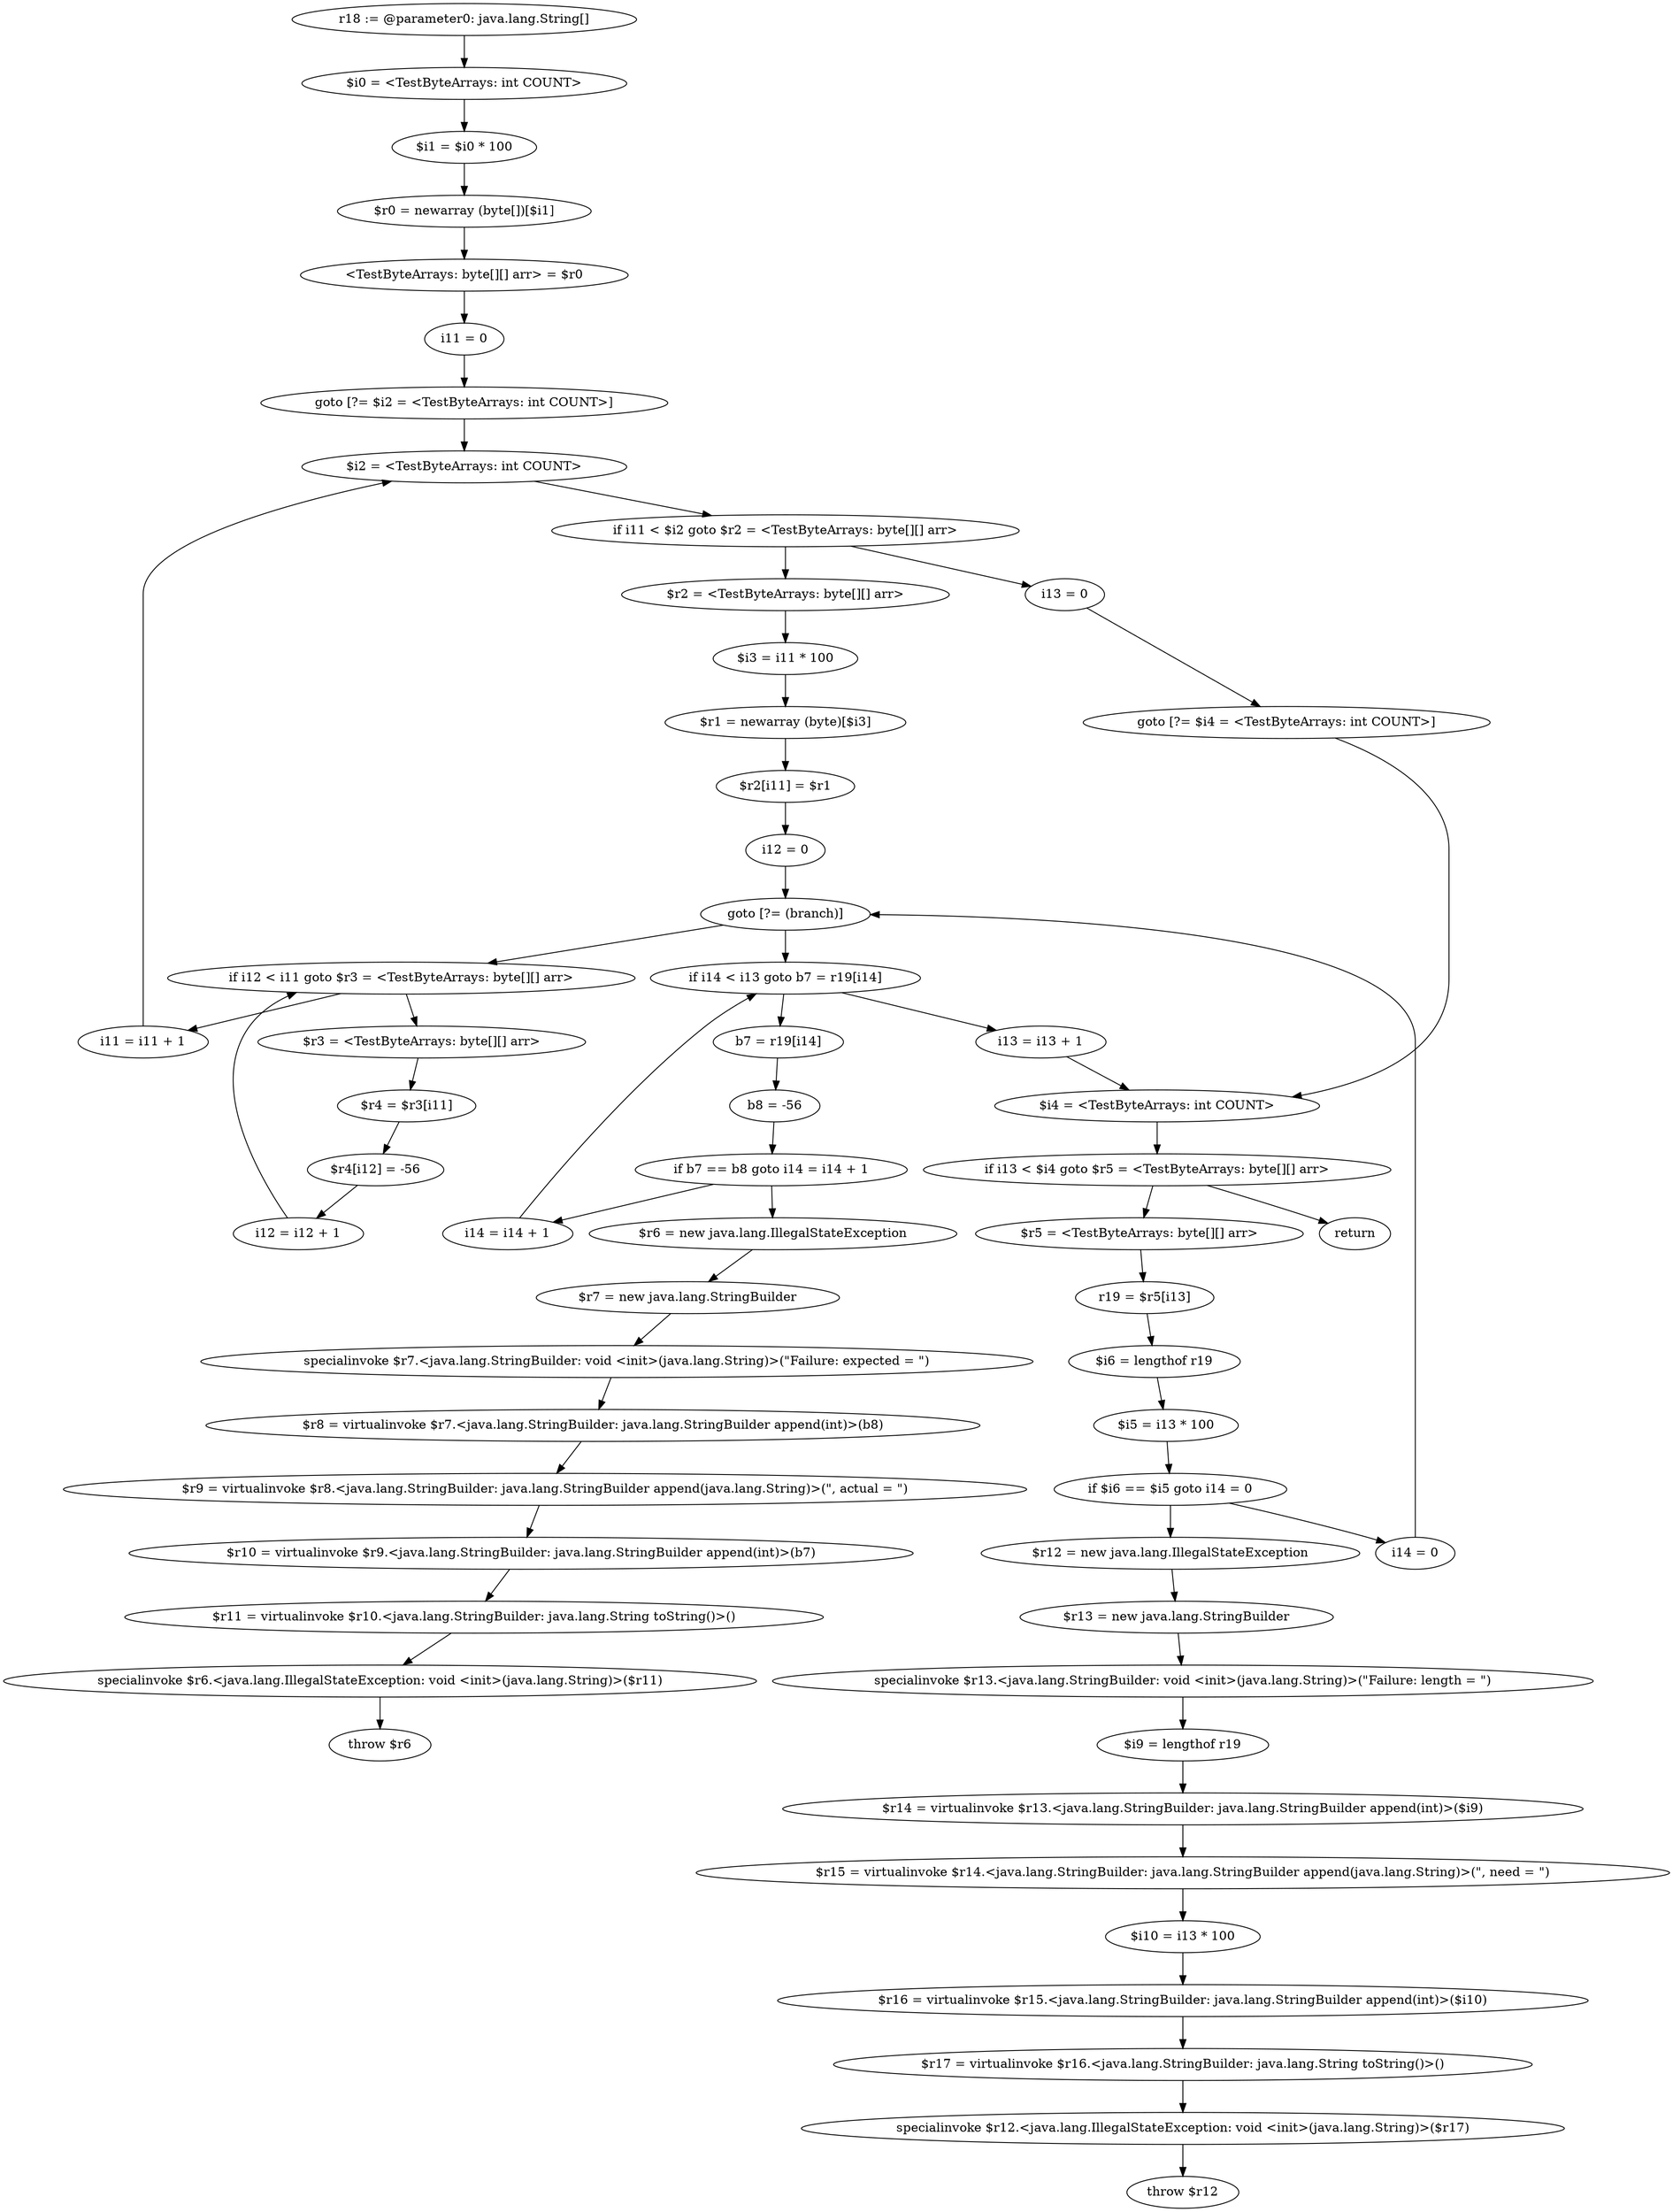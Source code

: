 digraph "unitGraph" {
    "r18 := @parameter0: java.lang.String[]"
    "$i0 = <TestByteArrays: int COUNT>"
    "$i1 = $i0 * 100"
    "$r0 = newarray (byte[])[$i1]"
    "<TestByteArrays: byte[][] arr> = $r0"
    "i11 = 0"
    "goto [?= $i2 = <TestByteArrays: int COUNT>]"
    "$r2 = <TestByteArrays: byte[][] arr>"
    "$i3 = i11 * 100"
    "$r1 = newarray (byte)[$i3]"
    "$r2[i11] = $r1"
    "i12 = 0"
    "goto [?= (branch)]"
    "$r3 = <TestByteArrays: byte[][] arr>"
    "$r4 = $r3[i11]"
    "$r4[i12] = -56"
    "i12 = i12 + 1"
    "if i12 < i11 goto $r3 = <TestByteArrays: byte[][] arr>"
    "i11 = i11 + 1"
    "$i2 = <TestByteArrays: int COUNT>"
    "if i11 < $i2 goto $r2 = <TestByteArrays: byte[][] arr>"
    "i13 = 0"
    "goto [?= $i4 = <TestByteArrays: int COUNT>]"
    "$r5 = <TestByteArrays: byte[][] arr>"
    "r19 = $r5[i13]"
    "$i6 = lengthof r19"
    "$i5 = i13 * 100"
    "if $i6 == $i5 goto i14 = 0"
    "$r12 = new java.lang.IllegalStateException"
    "$r13 = new java.lang.StringBuilder"
    "specialinvoke $r13.<java.lang.StringBuilder: void <init>(java.lang.String)>(\"Failure: length = \")"
    "$i9 = lengthof r19"
    "$r14 = virtualinvoke $r13.<java.lang.StringBuilder: java.lang.StringBuilder append(int)>($i9)"
    "$r15 = virtualinvoke $r14.<java.lang.StringBuilder: java.lang.StringBuilder append(java.lang.String)>(\", need = \")"
    "$i10 = i13 * 100"
    "$r16 = virtualinvoke $r15.<java.lang.StringBuilder: java.lang.StringBuilder append(int)>($i10)"
    "$r17 = virtualinvoke $r16.<java.lang.StringBuilder: java.lang.String toString()>()"
    "specialinvoke $r12.<java.lang.IllegalStateException: void <init>(java.lang.String)>($r17)"
    "throw $r12"
    "i14 = 0"
    "b7 = r19[i14]"
    "b8 = -56"
    "if b7 == b8 goto i14 = i14 + 1"
    "$r6 = new java.lang.IllegalStateException"
    "$r7 = new java.lang.StringBuilder"
    "specialinvoke $r7.<java.lang.StringBuilder: void <init>(java.lang.String)>(\"Failure: expected = \")"
    "$r8 = virtualinvoke $r7.<java.lang.StringBuilder: java.lang.StringBuilder append(int)>(b8)"
    "$r9 = virtualinvoke $r8.<java.lang.StringBuilder: java.lang.StringBuilder append(java.lang.String)>(\", actual = \")"
    "$r10 = virtualinvoke $r9.<java.lang.StringBuilder: java.lang.StringBuilder append(int)>(b7)"
    "$r11 = virtualinvoke $r10.<java.lang.StringBuilder: java.lang.String toString()>()"
    "specialinvoke $r6.<java.lang.IllegalStateException: void <init>(java.lang.String)>($r11)"
    "throw $r6"
    "i14 = i14 + 1"
    "if i14 < i13 goto b7 = r19[i14]"
    "i13 = i13 + 1"
    "$i4 = <TestByteArrays: int COUNT>"
    "if i13 < $i4 goto $r5 = <TestByteArrays: byte[][] arr>"
    "return"
    "r18 := @parameter0: java.lang.String[]"->"$i0 = <TestByteArrays: int COUNT>";
    "$i0 = <TestByteArrays: int COUNT>"->"$i1 = $i0 * 100";
    "$i1 = $i0 * 100"->"$r0 = newarray (byte[])[$i1]";
    "$r0 = newarray (byte[])[$i1]"->"<TestByteArrays: byte[][] arr> = $r0";
    "<TestByteArrays: byte[][] arr> = $r0"->"i11 = 0";
    "i11 = 0"->"goto [?= $i2 = <TestByteArrays: int COUNT>]";
    "goto [?= $i2 = <TestByteArrays: int COUNT>]"->"$i2 = <TestByteArrays: int COUNT>";
    "$r2 = <TestByteArrays: byte[][] arr>"->"$i3 = i11 * 100";
    "$i3 = i11 * 100"->"$r1 = newarray (byte)[$i3]";
    "$r1 = newarray (byte)[$i3]"->"$r2[i11] = $r1";
    "$r2[i11] = $r1"->"i12 = 0";
    "i12 = 0"->"goto [?= (branch)]";
    "goto [?= (branch)]"->"if i12 < i11 goto $r3 = <TestByteArrays: byte[][] arr>";
    "$r3 = <TestByteArrays: byte[][] arr>"->"$r4 = $r3[i11]";
    "$r4 = $r3[i11]"->"$r4[i12] = -56";
    "$r4[i12] = -56"->"i12 = i12 + 1";
    "i12 = i12 + 1"->"if i12 < i11 goto $r3 = <TestByteArrays: byte[][] arr>";
    "if i12 < i11 goto $r3 = <TestByteArrays: byte[][] arr>"->"i11 = i11 + 1";
    "if i12 < i11 goto $r3 = <TestByteArrays: byte[][] arr>"->"$r3 = <TestByteArrays: byte[][] arr>";
    "i11 = i11 + 1"->"$i2 = <TestByteArrays: int COUNT>";
    "$i2 = <TestByteArrays: int COUNT>"->"if i11 < $i2 goto $r2 = <TestByteArrays: byte[][] arr>";
    "if i11 < $i2 goto $r2 = <TestByteArrays: byte[][] arr>"->"i13 = 0";
    "if i11 < $i2 goto $r2 = <TestByteArrays: byte[][] arr>"->"$r2 = <TestByteArrays: byte[][] arr>";
    "i13 = 0"->"goto [?= $i4 = <TestByteArrays: int COUNT>]";
    "goto [?= $i4 = <TestByteArrays: int COUNT>]"->"$i4 = <TestByteArrays: int COUNT>";
    "$r5 = <TestByteArrays: byte[][] arr>"->"r19 = $r5[i13]";
    "r19 = $r5[i13]"->"$i6 = lengthof r19";
    "$i6 = lengthof r19"->"$i5 = i13 * 100";
    "$i5 = i13 * 100"->"if $i6 == $i5 goto i14 = 0";
    "if $i6 == $i5 goto i14 = 0"->"$r12 = new java.lang.IllegalStateException";
    "if $i6 == $i5 goto i14 = 0"->"i14 = 0";
    "$r12 = new java.lang.IllegalStateException"->"$r13 = new java.lang.StringBuilder";
    "$r13 = new java.lang.StringBuilder"->"specialinvoke $r13.<java.lang.StringBuilder: void <init>(java.lang.String)>(\"Failure: length = \")";
    "specialinvoke $r13.<java.lang.StringBuilder: void <init>(java.lang.String)>(\"Failure: length = \")"->"$i9 = lengthof r19";
    "$i9 = lengthof r19"->"$r14 = virtualinvoke $r13.<java.lang.StringBuilder: java.lang.StringBuilder append(int)>($i9)";
    "$r14 = virtualinvoke $r13.<java.lang.StringBuilder: java.lang.StringBuilder append(int)>($i9)"->"$r15 = virtualinvoke $r14.<java.lang.StringBuilder: java.lang.StringBuilder append(java.lang.String)>(\", need = \")";
    "$r15 = virtualinvoke $r14.<java.lang.StringBuilder: java.lang.StringBuilder append(java.lang.String)>(\", need = \")"->"$i10 = i13 * 100";
    "$i10 = i13 * 100"->"$r16 = virtualinvoke $r15.<java.lang.StringBuilder: java.lang.StringBuilder append(int)>($i10)";
    "$r16 = virtualinvoke $r15.<java.lang.StringBuilder: java.lang.StringBuilder append(int)>($i10)"->"$r17 = virtualinvoke $r16.<java.lang.StringBuilder: java.lang.String toString()>()";
    "$r17 = virtualinvoke $r16.<java.lang.StringBuilder: java.lang.String toString()>()"->"specialinvoke $r12.<java.lang.IllegalStateException: void <init>(java.lang.String)>($r17)";
    "specialinvoke $r12.<java.lang.IllegalStateException: void <init>(java.lang.String)>($r17)"->"throw $r12";
    "i14 = 0"->"goto [?= (branch)]";
    "goto [?= (branch)]"->"if i14 < i13 goto b7 = r19[i14]";
    "b7 = r19[i14]"->"b8 = -56";
    "b8 = -56"->"if b7 == b8 goto i14 = i14 + 1";
    "if b7 == b8 goto i14 = i14 + 1"->"$r6 = new java.lang.IllegalStateException";
    "if b7 == b8 goto i14 = i14 + 1"->"i14 = i14 + 1";
    "$r6 = new java.lang.IllegalStateException"->"$r7 = new java.lang.StringBuilder";
    "$r7 = new java.lang.StringBuilder"->"specialinvoke $r7.<java.lang.StringBuilder: void <init>(java.lang.String)>(\"Failure: expected = \")";
    "specialinvoke $r7.<java.lang.StringBuilder: void <init>(java.lang.String)>(\"Failure: expected = \")"->"$r8 = virtualinvoke $r7.<java.lang.StringBuilder: java.lang.StringBuilder append(int)>(b8)";
    "$r8 = virtualinvoke $r7.<java.lang.StringBuilder: java.lang.StringBuilder append(int)>(b8)"->"$r9 = virtualinvoke $r8.<java.lang.StringBuilder: java.lang.StringBuilder append(java.lang.String)>(\", actual = \")";
    "$r9 = virtualinvoke $r8.<java.lang.StringBuilder: java.lang.StringBuilder append(java.lang.String)>(\", actual = \")"->"$r10 = virtualinvoke $r9.<java.lang.StringBuilder: java.lang.StringBuilder append(int)>(b7)";
    "$r10 = virtualinvoke $r9.<java.lang.StringBuilder: java.lang.StringBuilder append(int)>(b7)"->"$r11 = virtualinvoke $r10.<java.lang.StringBuilder: java.lang.String toString()>()";
    "$r11 = virtualinvoke $r10.<java.lang.StringBuilder: java.lang.String toString()>()"->"specialinvoke $r6.<java.lang.IllegalStateException: void <init>(java.lang.String)>($r11)";
    "specialinvoke $r6.<java.lang.IllegalStateException: void <init>(java.lang.String)>($r11)"->"throw $r6";
    "i14 = i14 + 1"->"if i14 < i13 goto b7 = r19[i14]";
    "if i14 < i13 goto b7 = r19[i14]"->"i13 = i13 + 1";
    "if i14 < i13 goto b7 = r19[i14]"->"b7 = r19[i14]";
    "i13 = i13 + 1"->"$i4 = <TestByteArrays: int COUNT>";
    "$i4 = <TestByteArrays: int COUNT>"->"if i13 < $i4 goto $r5 = <TestByteArrays: byte[][] arr>";
    "if i13 < $i4 goto $r5 = <TestByteArrays: byte[][] arr>"->"return";
    "if i13 < $i4 goto $r5 = <TestByteArrays: byte[][] arr>"->"$r5 = <TestByteArrays: byte[][] arr>";
}
